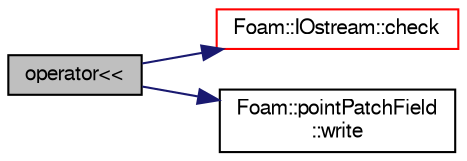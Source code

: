 digraph "operator&lt;&lt;"
{
  bgcolor="transparent";
  edge [fontname="FreeSans",fontsize="10",labelfontname="FreeSans",labelfontsize="10"];
  node [fontname="FreeSans",fontsize="10",shape=record];
  rankdir="LR";
  Node69411 [label="operator\<\<",height=0.2,width=0.4,color="black", fillcolor="grey75", style="filled", fontcolor="black"];
  Node69411 -> Node69412 [color="midnightblue",fontsize="10",style="solid",fontname="FreeSans"];
  Node69412 [label="Foam::IOstream::check",height=0.2,width=0.4,color="red",URL="$a26226.html#a367eb3425fc4e8270e2aa961df8ac8a5",tooltip="Check IOstream status for given operation. "];
  Node69411 -> Node69461 [color="midnightblue",fontsize="10",style="solid",fontname="FreeSans"];
  Node69461 [label="Foam::pointPatchField\l::write",height=0.2,width=0.4,color="black",URL="$a22946.html#a293fdfec8bdfbd5c3913ab4c9f3454ff",tooltip="Write. "];
}
